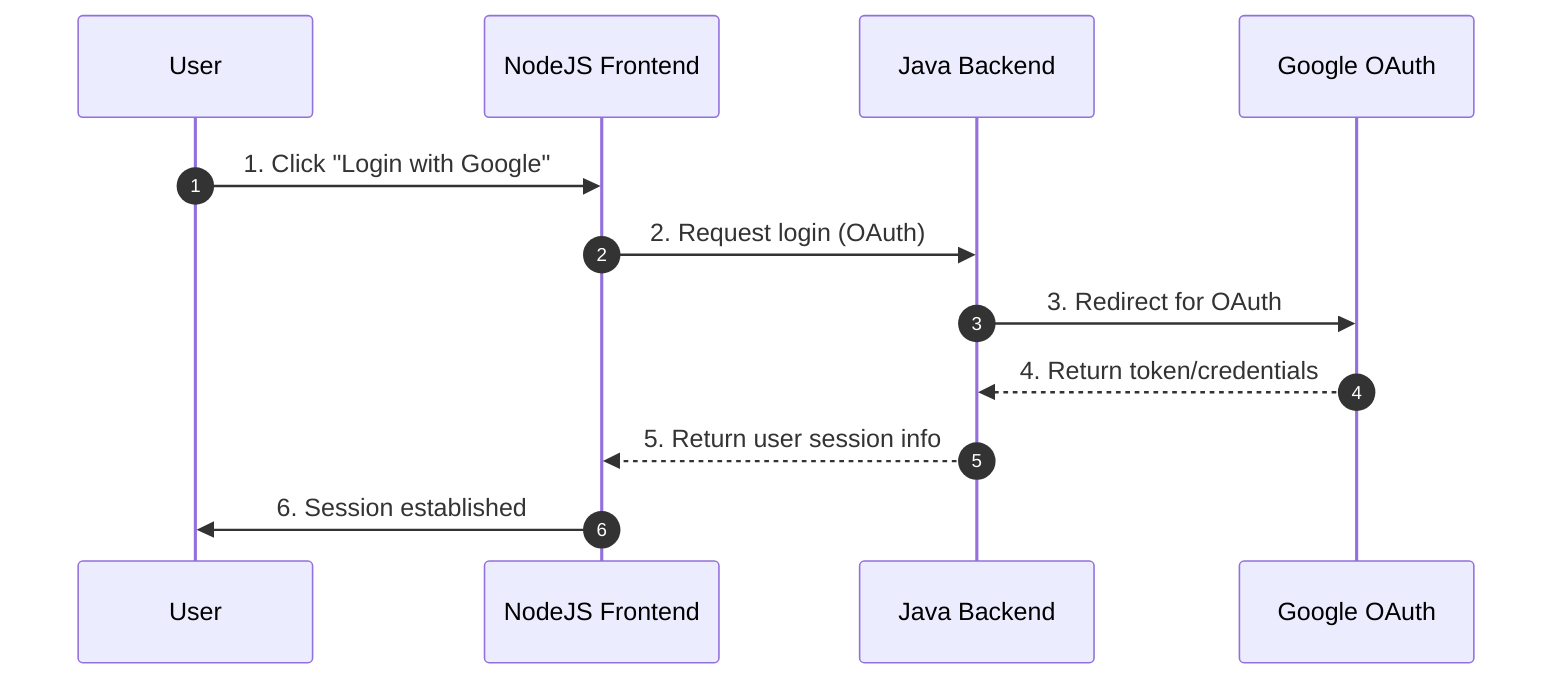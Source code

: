 sequenceDiagram
    autonumber
    participant User
    participant NodeJS Frontend
    participant Java Backend
    participant GoogleOAuth as Google OAuth

    User->>NodeJS Frontend: 1. Click "Login with Google"
    NodeJS Frontend->>Java Backend: 2. Request login (OAuth)
    Java Backend->>GoogleOAuth: 3. Redirect for OAuth
    GoogleOAuth-->>Java Backend: 4. Return token/credentials
    Java Backend-->>NodeJS Frontend: 5. Return user session info
    NodeJS Frontend->>User: 6. Session established